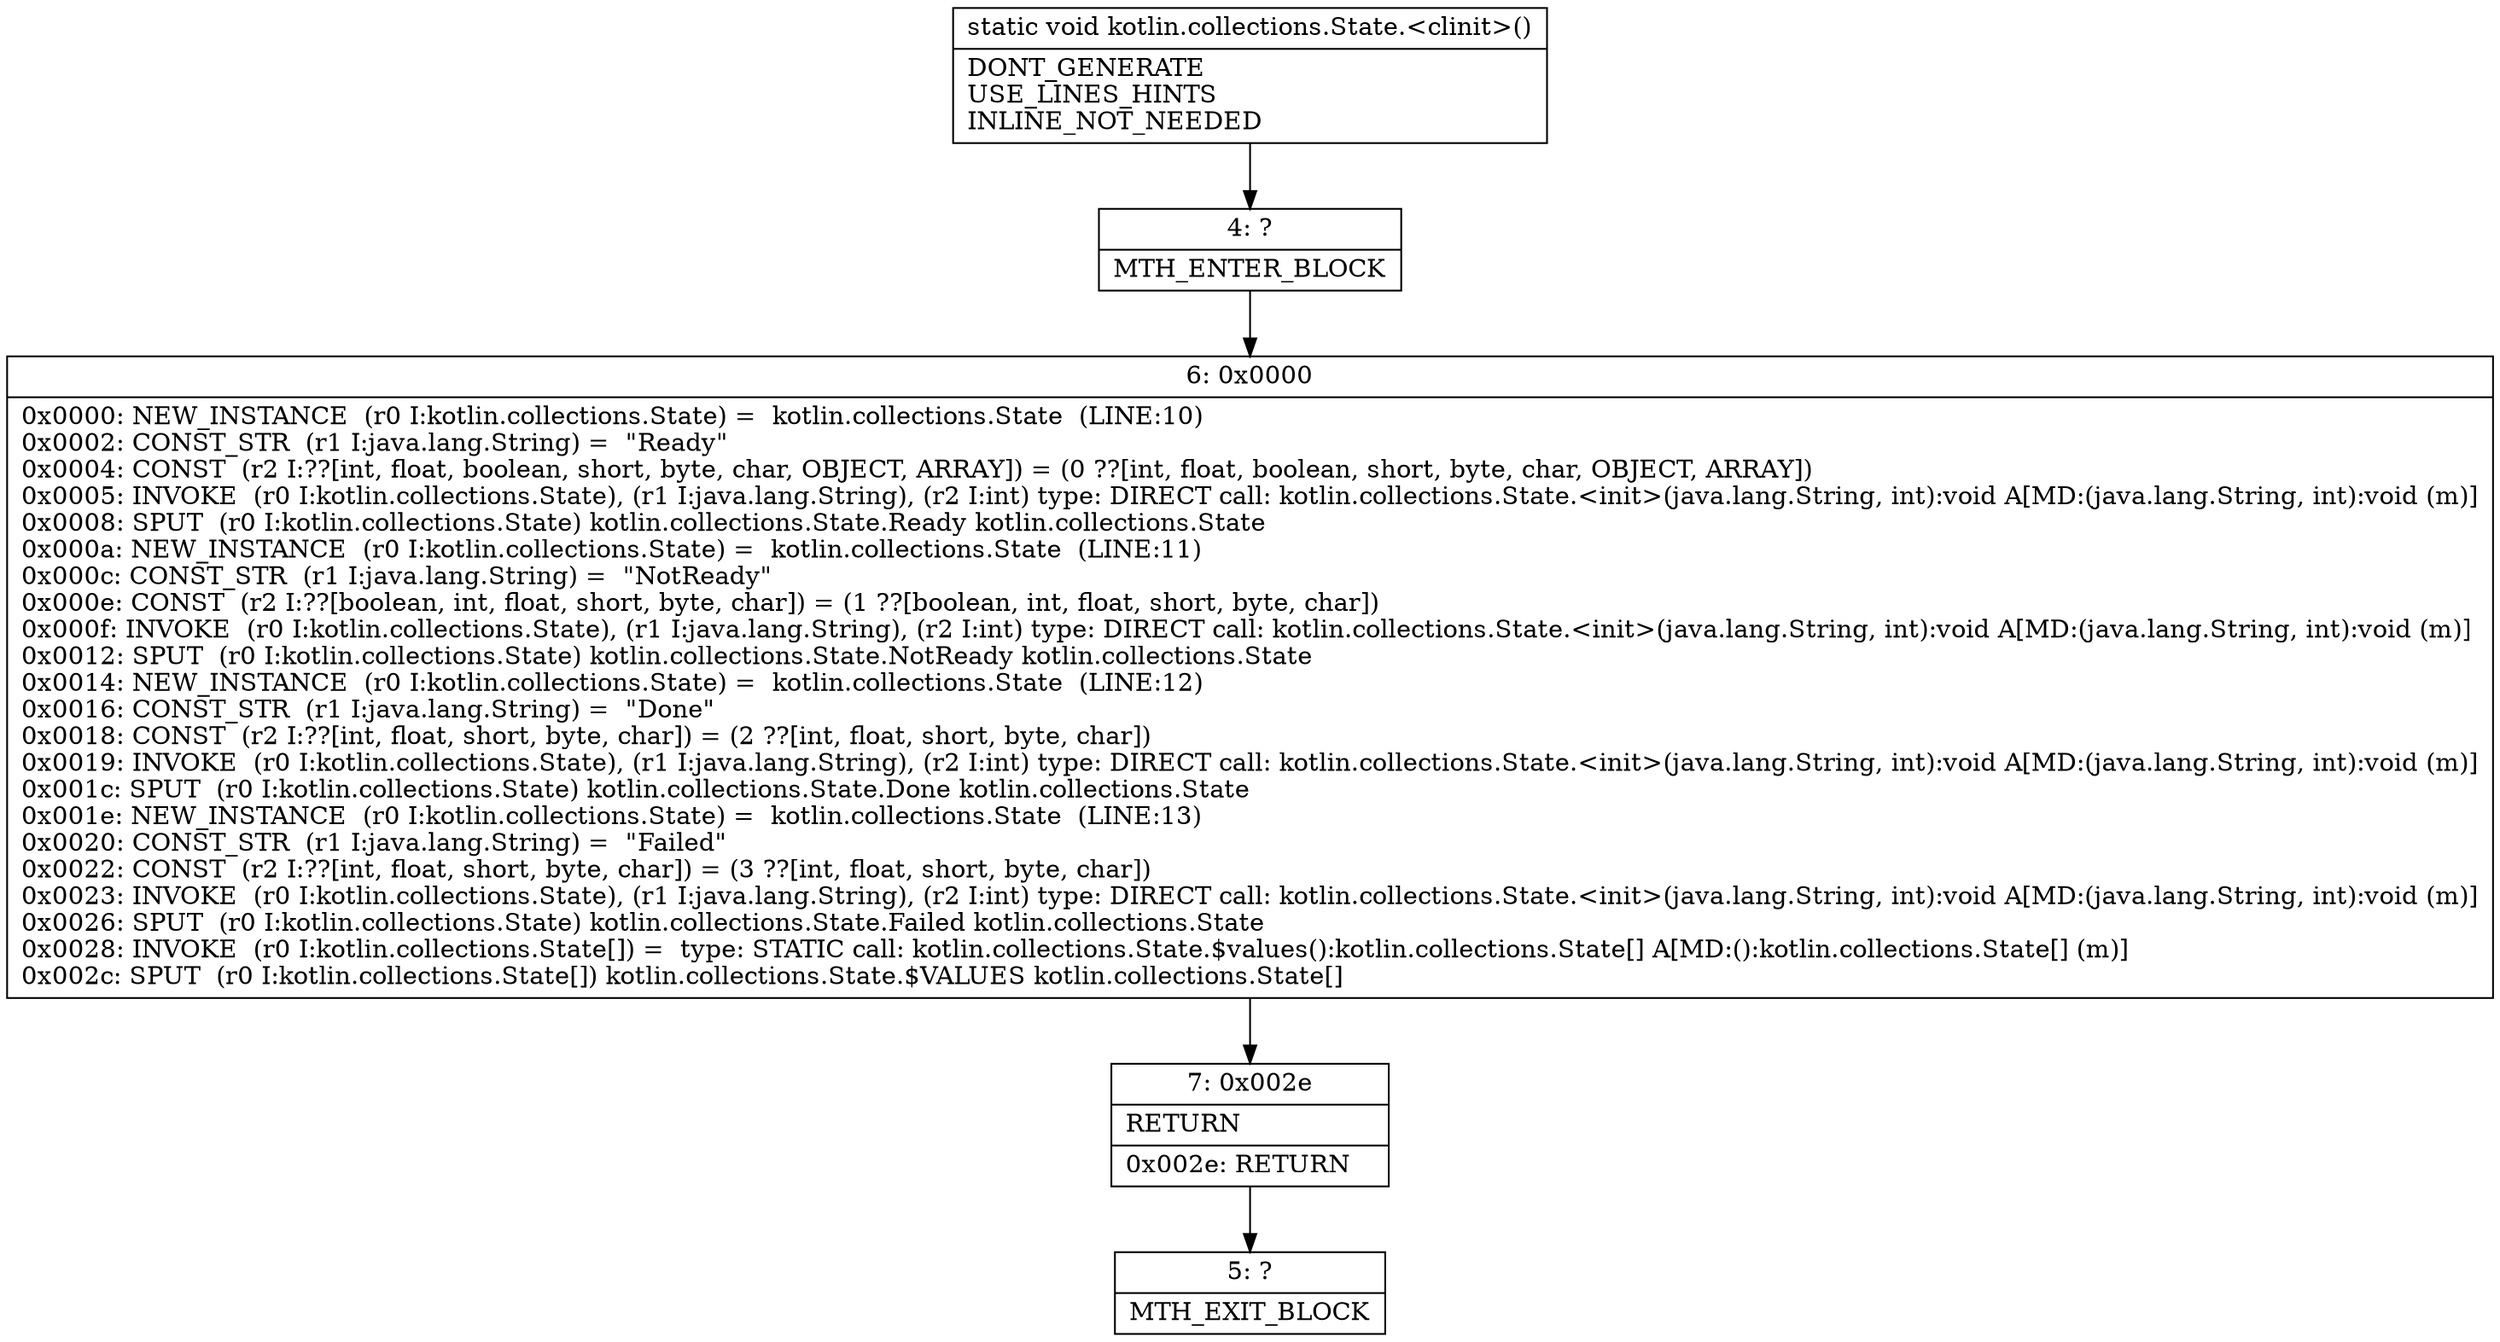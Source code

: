 digraph "CFG forkotlin.collections.State.\<clinit\>()V" {
Node_4 [shape=record,label="{4\:\ ?|MTH_ENTER_BLOCK\l}"];
Node_6 [shape=record,label="{6\:\ 0x0000|0x0000: NEW_INSTANCE  (r0 I:kotlin.collections.State) =  kotlin.collections.State  (LINE:10)\l0x0002: CONST_STR  (r1 I:java.lang.String) =  \"Ready\" \l0x0004: CONST  (r2 I:??[int, float, boolean, short, byte, char, OBJECT, ARRAY]) = (0 ??[int, float, boolean, short, byte, char, OBJECT, ARRAY]) \l0x0005: INVOKE  (r0 I:kotlin.collections.State), (r1 I:java.lang.String), (r2 I:int) type: DIRECT call: kotlin.collections.State.\<init\>(java.lang.String, int):void A[MD:(java.lang.String, int):void (m)]\l0x0008: SPUT  (r0 I:kotlin.collections.State) kotlin.collections.State.Ready kotlin.collections.State \l0x000a: NEW_INSTANCE  (r0 I:kotlin.collections.State) =  kotlin.collections.State  (LINE:11)\l0x000c: CONST_STR  (r1 I:java.lang.String) =  \"NotReady\" \l0x000e: CONST  (r2 I:??[boolean, int, float, short, byte, char]) = (1 ??[boolean, int, float, short, byte, char]) \l0x000f: INVOKE  (r0 I:kotlin.collections.State), (r1 I:java.lang.String), (r2 I:int) type: DIRECT call: kotlin.collections.State.\<init\>(java.lang.String, int):void A[MD:(java.lang.String, int):void (m)]\l0x0012: SPUT  (r0 I:kotlin.collections.State) kotlin.collections.State.NotReady kotlin.collections.State \l0x0014: NEW_INSTANCE  (r0 I:kotlin.collections.State) =  kotlin.collections.State  (LINE:12)\l0x0016: CONST_STR  (r1 I:java.lang.String) =  \"Done\" \l0x0018: CONST  (r2 I:??[int, float, short, byte, char]) = (2 ??[int, float, short, byte, char]) \l0x0019: INVOKE  (r0 I:kotlin.collections.State), (r1 I:java.lang.String), (r2 I:int) type: DIRECT call: kotlin.collections.State.\<init\>(java.lang.String, int):void A[MD:(java.lang.String, int):void (m)]\l0x001c: SPUT  (r0 I:kotlin.collections.State) kotlin.collections.State.Done kotlin.collections.State \l0x001e: NEW_INSTANCE  (r0 I:kotlin.collections.State) =  kotlin.collections.State  (LINE:13)\l0x0020: CONST_STR  (r1 I:java.lang.String) =  \"Failed\" \l0x0022: CONST  (r2 I:??[int, float, short, byte, char]) = (3 ??[int, float, short, byte, char]) \l0x0023: INVOKE  (r0 I:kotlin.collections.State), (r1 I:java.lang.String), (r2 I:int) type: DIRECT call: kotlin.collections.State.\<init\>(java.lang.String, int):void A[MD:(java.lang.String, int):void (m)]\l0x0026: SPUT  (r0 I:kotlin.collections.State) kotlin.collections.State.Failed kotlin.collections.State \l0x0028: INVOKE  (r0 I:kotlin.collections.State[]) =  type: STATIC call: kotlin.collections.State.$values():kotlin.collections.State[] A[MD:():kotlin.collections.State[] (m)]\l0x002c: SPUT  (r0 I:kotlin.collections.State[]) kotlin.collections.State.$VALUES kotlin.collections.State[] \l}"];
Node_7 [shape=record,label="{7\:\ 0x002e|RETURN\l|0x002e: RETURN   \l}"];
Node_5 [shape=record,label="{5\:\ ?|MTH_EXIT_BLOCK\l}"];
MethodNode[shape=record,label="{static void kotlin.collections.State.\<clinit\>()  | DONT_GENERATE\lUSE_LINES_HINTS\lINLINE_NOT_NEEDED\l}"];
MethodNode -> Node_4;Node_4 -> Node_6;
Node_6 -> Node_7;
Node_7 -> Node_5;
}

